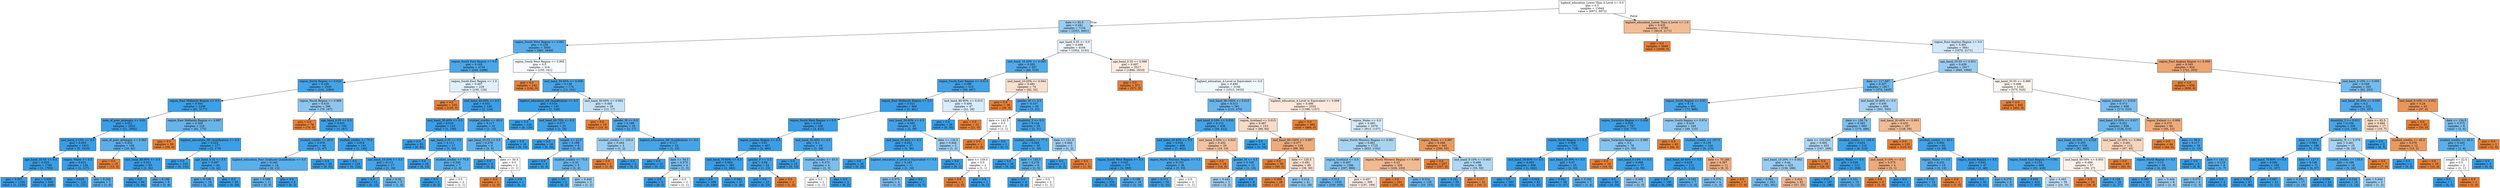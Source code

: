 digraph Tree {
node [shape=box, style="filled", color="black"] ;
0 [label="highest_education_Lower Than A Level <= 0.0\ngini = 0.5\nsamples = 13944\nvalue = [6972, 6972]", fillcolor="#e5813900"] ;
1 [label="date <= 92.5\ngini = 0.441\nsamples = 7154\nvalue = [2353, 4801]", fillcolor="#399de582"] ;
0 -> 1 [labeldistance=2.5, labelangle=45, headlabel="True"] ;
2 [label="region_South West Region <= 0.001\ngini = 0.228\nsamples = 3050\nvalue = [401, 2649]", fillcolor="#399de5d8"] ;
1 -> 2 ;
3 [label="region_South East Region <= 0.0\ngini = 0.164\nsamples = 2734\nvalue = [246, 2488]", fillcolor="#399de5e6"] ;
2 -> 3 ;
4 [label="region_North Region <= 0.022\ngini = 0.106\nsamples = 2505\nvalue = [141, 2364]", fillcolor="#399de5f0"] ;
3 -> 4 ;
5 [label="region_East Midlands Region <= 0.0\ngini = 0.054\nsamples = 2239\nvalue = [62, 2177]", fillcolor="#399de5f8"] ;
4 -> 5 ;
6 [label="num_of_prev_attempts <= 0.01\ngini = 0.021\nsamples = 2023\nvalue = [21, 2002]", fillcolor="#399de5fc"] ;
5 -> 6 ;
7 [label="imd_band_0-10% <= 0.5\ngini = 0.005\nsamples = 1915\nvalue = [5, 1910]", fillcolor="#399de5fe"] ;
6 -> 7 ;
8 [label="age_band_35-55 <= 0.5\ngini = 0.003\nsamples = 1786\nvalue = [3, 1783]", fillcolor="#399de5ff"] ;
7 -> 8 ;
9 [label="gini = 0.001\nsamples = 1336\nvalue = [1, 1335]", fillcolor="#399de5ff"] ;
8 -> 9 ;
10 [label="gini = 0.009\nsamples = 450\nvalue = [2, 448]", fillcolor="#399de5fe"] ;
8 -> 10 ;
11 [label="region_Wales <= 0.5\ngini = 0.031\nsamples = 129\nvalue = [2, 127]", fillcolor="#399de5fb"] ;
7 -> 11 ;
12 [label="gini = 0.016\nsamples = 122\nvalue = [1, 121]", fillcolor="#399de5fd"] ;
11 -> 12 ;
13 [label="gini = 0.245\nsamples = 7\nvalue = [1, 6]", fillcolor="#399de5d4"] ;
11 -> 13 ;
14 [label="num_of_prev_attempts <= 0.983\ngini = 0.252\nsamples = 108\nvalue = [16, 92]", fillcolor="#399de5d3"] ;
6 -> 14 ;
15 [label="gini = 0.0\nsamples = 15\nvalue = [15, 0]", fillcolor="#e58139ff"] ;
14 -> 15 ;
16 [label="imd_band_80-90% <= 0.5\ngini = 0.021\nsamples = 93\nvalue = [1, 92]", fillcolor="#399de5fc"] ;
14 -> 16 ;
17 [label="gini = 0.0\nsamples = 84\nvalue = [0, 84]", fillcolor="#399de5ff"] ;
16 -> 17 ;
18 [label="gini = 0.198\nsamples = 9\nvalue = [1, 8]", fillcolor="#399de5df"] ;
16 -> 18 ;
19 [label="region_East Midlands Region <= 0.987\ngini = 0.308\nsamples = 216\nvalue = [41, 175]", fillcolor="#399de5c3"] ;
5 -> 19 ;
20 [label="gini = 0.0\nsamples = 39\nvalue = [39, 0]", fillcolor="#e58139ff"] ;
19 -> 20 ;
21 [label="highest_education_HE Qualification <= 0.5\ngini = 0.022\nsamples = 177\nvalue = [2, 175]", fillcolor="#399de5fc"] ;
19 -> 21 ;
22 [label="gini = 0.0\nsamples = 133\nvalue = [0, 133]", fillcolor="#399de5ff"] ;
21 -> 22 ;
23 [label="age_band_0-35 <= 0.5\ngini = 0.087\nsamples = 44\nvalue = [2, 42]", fillcolor="#399de5f3"] ;
21 -> 23 ;
24 [label="gini = 0.198\nsamples = 18\nvalue = [2, 16]", fillcolor="#399de5df"] ;
23 -> 24 ;
25 [label="gini = 0.0\nsamples = 26\nvalue = [0, 26]", fillcolor="#399de5ff"] ;
23 -> 25 ;
26 [label="region_North Region <= 0.989\ngini = 0.418\nsamples = 266\nvalue = [79, 187]", fillcolor="#399de593"] ;
4 -> 26 ;
27 [label="gini = 0.0\nsamples = 76\nvalue = [76, 0]", fillcolor="#e58139ff"] ;
26 -> 27 ;
28 [label="age_band_0-35 <= 0.5\ngini = 0.031\nsamples = 190\nvalue = [3, 187]", fillcolor="#399de5fb"] ;
26 -> 28 ;
29 [label="studied_credits <= 45.0\ngini = 0.078\nsamples = 49\nvalue = [2, 47]", fillcolor="#399de5f4"] ;
28 -> 29 ;
30 [label="highest_education_Post Graduate Qualification <= 0.5\ngini = 0.245\nsamples = 14\nvalue = [2, 12]", fillcolor="#399de5d4"] ;
29 -> 30 ;
31 [label="gini = 0.298\nsamples = 11\nvalue = [2, 9]", fillcolor="#399de5c6"] ;
30 -> 31 ;
32 [label="gini = 0.0\nsamples = 3\nvalue = [0, 3]", fillcolor="#399de5ff"] ;
30 -> 32 ;
33 [label="gini = 0.0\nsamples = 35\nvalue = [0, 35]", fillcolor="#399de5ff"] ;
29 -> 33 ;
34 [label="studied_credits <= 75.0\ngini = 0.014\nsamples = 141\nvalue = [1, 140]", fillcolor="#399de5fd"] ;
28 -> 34 ;
35 [label="gini = 0.0\nsamples = 124\nvalue = [0, 124]", fillcolor="#399de5ff"] ;
34 -> 35 ;
36 [label="imd_band_10-20% <= 0.5\ngini = 0.111\nsamples = 17\nvalue = [1, 16]", fillcolor="#399de5ef"] ;
34 -> 36 ;
37 [label="gini = 0.0\nsamples = 12\nvalue = [0, 12]", fillcolor="#399de5ff"] ;
36 -> 37 ;
38 [label="gini = 0.32\nsamples = 5\nvalue = [1, 4]", fillcolor="#399de5bf"] ;
36 -> 38 ;
39 [label="region_South East Region <= 1.0\ngini = 0.497\nsamples = 229\nvalue = [105, 124]", fillcolor="#399de527"] ;
3 -> 39 ;
40 [label="gini = 0.0\nsamples = 103\nvalue = [103, 0]", fillcolor="#e58139ff"] ;
39 -> 40 ;
41 [label="imd_band_40-50% <= 0.5\ngini = 0.031\nsamples = 126\nvalue = [2, 124]", fillcolor="#399de5fb"] ;
39 -> 41 ;
42 [label="imd_band_30-40% <= 0.5\ngini = 0.018\nsamples = 110\nvalue = [1, 109]", fillcolor="#399de5fd"] ;
41 -> 42 ;
43 [label="gini = 0.0\nsamples = 93\nvalue = [0, 93]", fillcolor="#399de5ff"] ;
42 -> 43 ;
44 [label="age_band_0-35 <= 0.5\ngini = 0.111\nsamples = 17\nvalue = [1, 16]", fillcolor="#399de5ef"] ;
42 -> 44 ;
45 [label="gini = 0.0\nsamples = 10\nvalue = [0, 10]", fillcolor="#399de5ff"] ;
44 -> 45 ;
46 [label="studied_credits <= 75.0\ngini = 0.245\nsamples = 7\nvalue = [1, 6]", fillcolor="#399de5d4"] ;
44 -> 46 ;
47 [label="gini = 0.0\nsamples = 5\nvalue = [0, 5]", fillcolor="#399de5ff"] ;
46 -> 47 ;
48 [label="gini = 0.5\nsamples = 2\nvalue = [1, 1]", fillcolor="#e5813900"] ;
46 -> 48 ;
49 [label="studied_credits <= 45.0\ngini = 0.117\nsamples = 16\nvalue = [1, 15]", fillcolor="#399de5ee"] ;
41 -> 49 ;
50 [label="age_band_35-55 <= 0.5\ngini = 0.278\nsamples = 6\nvalue = [1, 5]", fillcolor="#399de5cc"] ;
49 -> 50 ;
51 [label="gini = 0.0\nsamples = 4\nvalue = [0, 4]", fillcolor="#399de5ff"] ;
50 -> 51 ;
52 [label="date <= 50.5\ngini = 0.5\nsamples = 2\nvalue = [1, 1]", fillcolor="#e5813900"] ;
50 -> 52 ;
53 [label="gini = 0.0\nsamples = 1\nvalue = [1, 0]", fillcolor="#e58139ff"] ;
52 -> 53 ;
54 [label="gini = 0.0\nsamples = 1\nvalue = [0, 1]", fillcolor="#399de5ff"] ;
52 -> 54 ;
55 [label="gini = 0.0\nsamples = 10\nvalue = [0, 10]", fillcolor="#399de5ff"] ;
49 -> 55 ;
56 [label="region_South West Region <= 0.995\ngini = 0.5\nsamples = 316\nvalue = [155, 161]", fillcolor="#399de50a"] ;
2 -> 56 ;
57 [label="gini = 0.0\nsamples = 142\nvalue = [142, 0]", fillcolor="#e58139ff"] ;
56 -> 57 ;
58 [label="imd_band_50-60% <= 0.008\ngini = 0.138\nsamples = 174\nvalue = [13, 161]", fillcolor="#399de5ea"] ;
56 -> 58 ;
59 [label="highest_education_HE Qualification <= 0.5\ngini = 0.014\nsamples = 145\nvalue = [1, 144]", fillcolor="#399de5fd"] ;
58 -> 59 ;
60 [label="gini = 0.0\nsamples = 120\nvalue = [0, 120]", fillcolor="#399de5ff"] ;
59 -> 60 ;
61 [label="imd_band_60-70% <= 0.5\ngini = 0.077\nsamples = 25\nvalue = [1, 24]", fillcolor="#399de5f4"] ;
59 -> 61 ;
62 [label="gini = 0.0\nsamples = 16\nvalue = [0, 16]", fillcolor="#399de5ff"] ;
61 -> 62 ;
63 [label="weight <= 22.0\ngini = 0.198\nsamples = 9\nvalue = [1, 8]", fillcolor="#399de5df"] ;
61 -> 63 ;
64 [label="gini = 0.0\nsamples = 4\nvalue = [0, 4]", fillcolor="#399de5ff"] ;
63 -> 64 ;
65 [label="studied_credits <= 75.0\ngini = 0.32\nsamples = 5\nvalue = [1, 4]", fillcolor="#399de5bf"] ;
63 -> 65 ;
66 [label="gini = 0.0\nsamples = 2\nvalue = [0, 2]", fillcolor="#399de5ff"] ;
65 -> 66 ;
67 [label="gini = 0.444\nsamples = 3\nvalue = [1, 2]", fillcolor="#399de57f"] ;
65 -> 67 ;
68 [label="imd_band_50-60% <= 0.992\ngini = 0.485\nsamples = 29\nvalue = [12, 17]", fillcolor="#399de54b"] ;
58 -> 68 ;
69 [label="gini = 0.0\nsamples = 10\nvalue = [10, 0]", fillcolor="#e58139ff"] ;
68 -> 69 ;
70 [label="gender_M <= 0.5\ngini = 0.188\nsamples = 19\nvalue = [2, 17]", fillcolor="#399de5e1"] ;
68 -> 70 ;
71 [label="studied_credits <= 105.0\ngini = 0.444\nsamples = 3\nvalue = [1, 2]", fillcolor="#399de57f"] ;
70 -> 71 ;
72 [label="gini = 0.0\nsamples = 1\nvalue = [1, 0]", fillcolor="#e58139ff"] ;
71 -> 72 ;
73 [label="gini = 0.0\nsamples = 2\nvalue = [0, 2]", fillcolor="#399de5ff"] ;
71 -> 73 ;
74 [label="highest_education_HE Qualification <= 0.5\ngini = 0.117\nsamples = 16\nvalue = [1, 15]", fillcolor="#399de5ee"] ;
70 -> 74 ;
75 [label="gini = 0.0\nsamples = 12\nvalue = [0, 12]", fillcolor="#399de5ff"] ;
74 -> 75 ;
76 [label="date <= 50.5\ngini = 0.375\nsamples = 4\nvalue = [1, 3]", fillcolor="#399de5aa"] ;
74 -> 76 ;
77 [label="gini = 0.0\nsamples = 2\nvalue = [0, 2]", fillcolor="#399de5ff"] ;
76 -> 77 ;
78 [label="gini = 0.5\nsamples = 2\nvalue = [1, 1]", fillcolor="#e5813900"] ;
76 -> 78 ;
79 [label="age_band_0-35 <= 0.0\ngini = 0.499\nsamples = 4104\nvalue = [1952, 2152]", fillcolor="#399de518"] ;
1 -> 79 ;
80 [label="imd_band_10-20% <= 0.005\ngini = 0.205\nsamples = 587\nvalue = [68, 519]", fillcolor="#399de5de"] ;
79 -> 80 ;
81 [label="region_South East Region <= 0.013\ngini = 0.096\nsamples = 513\nvalue = [26, 487]", fillcolor="#399de5f1"] ;
80 -> 81 ;
82 [label="region_East Midlands Region <= 0.5\ngini = 0.021\nsamples = 466\nvalue = [5, 461]", fillcolor="#399de5fc"] ;
81 -> 82 ;
83 [label="region_South West Region <= 0.5\ngini = 0.014\nsamples = 426\nvalue = [3, 423]", fillcolor="#399de5fd"] ;
82 -> 83 ;
84 [label="region_London Region <= 0.5\ngini = 0.01\nsamples = 407\nvalue = [2, 405]", fillcolor="#399de5fe"] ;
83 -> 84 ;
85 [label="imd_band_70-80% <= 0.5\ngini = 0.005\nsamples = 383\nvalue = [1, 382]", fillcolor="#399de5fe"] ;
84 -> 85 ;
86 [label="gini = 0.0\nsamples = 336\nvalue = [0, 336]", fillcolor="#399de5ff"] ;
85 -> 86 ;
87 [label="gini = 0.042\nsamples = 47\nvalue = [1, 46]", fillcolor="#399de5f9"] ;
85 -> 87 ;
88 [label="gender_F <= 0.5\ngini = 0.08\nsamples = 24\nvalue = [1, 23]", fillcolor="#399de5f4"] ;
84 -> 88 ;
89 [label="gini = 0.0\nsamples = 23\nvalue = [0, 23]", fillcolor="#399de5ff"] ;
88 -> 89 ;
90 [label="gini = 0.0\nsamples = 1\nvalue = [1, 0]", fillcolor="#e58139ff"] ;
88 -> 90 ;
91 [label="imd_band_30-40% <= 0.5\ngini = 0.1\nsamples = 19\nvalue = [1, 18]", fillcolor="#399de5f1"] ;
83 -> 91 ;
92 [label="gini = 0.0\nsamples = 15\nvalue = [0, 15]", fillcolor="#399de5ff"] ;
91 -> 92 ;
93 [label="studied_credits <= 45.0\ngini = 0.375\nsamples = 4\nvalue = [1, 3]", fillcolor="#399de5aa"] ;
91 -> 93 ;
94 [label="gini = 0.5\nsamples = 2\nvalue = [1, 1]", fillcolor="#e5813900"] ;
93 -> 94 ;
95 [label="gini = 0.0\nsamples = 2\nvalue = [0, 2]", fillcolor="#399de5ff"] ;
93 -> 95 ;
96 [label="imd_band_50-60% <= 0.5\ngini = 0.095\nsamples = 40\nvalue = [2, 38]", fillcolor="#399de5f2"] ;
82 -> 96 ;
97 [label="imd_band_30-40% <= 0.5\ngini = 0.053\nsamples = 37\nvalue = [1, 36]", fillcolor="#399de5f8"] ;
96 -> 97 ;
98 [label="gini = 0.0\nsamples = 26\nvalue = [0, 26]", fillcolor="#399de5ff"] ;
97 -> 98 ;
99 [label="highest_education_A Level or Equivalent <= 0.5\ngini = 0.165\nsamples = 11\nvalue = [1, 10]", fillcolor="#399de5e6"] ;
97 -> 99 ;
100 [label="gini = 0.375\nsamples = 4\nvalue = [1, 3]", fillcolor="#399de5aa"] ;
99 -> 100 ;
101 [label="gini = 0.0\nsamples = 7\nvalue = [0, 7]", fillcolor="#399de5ff"] ;
99 -> 101 ;
102 [label="date <= 134.5\ngini = 0.444\nsamples = 3\nvalue = [1, 2]", fillcolor="#399de57f"] ;
96 -> 102 ;
103 [label="gini = 0.0\nsamples = 1\nvalue = [0, 1]", fillcolor="#399de5ff"] ;
102 -> 103 ;
104 [label="date <= 159.0\ngini = 0.5\nsamples = 2\nvalue = [1, 1]", fillcolor="#e5813900"] ;
102 -> 104 ;
105 [label="gini = 0.0\nsamples = 1\nvalue = [1, 0]", fillcolor="#e58139ff"] ;
104 -> 105 ;
106 [label="gini = 0.0\nsamples = 1\nvalue = [0, 1]", fillcolor="#399de5ff"] ;
104 -> 106 ;
107 [label="imd_band_80-90% <= 0.013\ngini = 0.494\nsamples = 47\nvalue = [21, 26]", fillcolor="#399de531"] ;
81 -> 107 ;
108 [label="gini = 0.0\nsamples = 26\nvalue = [0, 26]", fillcolor="#399de5ff"] ;
107 -> 108 ;
109 [label="gini = 0.0\nsamples = 21\nvalue = [21, 0]", fillcolor="#e58139ff"] ;
107 -> 109 ;
110 [label="imd_band_10-20% <= 0.944\ngini = 0.491\nsamples = 74\nvalue = [42, 32]", fillcolor="#e581393d"] ;
80 -> 110 ;
111 [label="gini = 0.0\nsamples = 39\nvalue = [39, 0]", fillcolor="#e58139ff"] ;
110 -> 111 ;
112 [label="gender_M <= 0.5\ngini = 0.157\nsamples = 35\nvalue = [3, 32]", fillcolor="#399de5e7"] ;
110 -> 112 ;
113 [label="date <= 141.5\ngini = 0.5\nsamples = 2\nvalue = [1, 1]", fillcolor="#e5813900"] ;
112 -> 113 ;
114 [label="gini = 0.0\nsamples = 1\nvalue = [1, 0]", fillcolor="#e58139ff"] ;
113 -> 114 ;
115 [label="gini = 0.0\nsamples = 1\nvalue = [0, 1]", fillcolor="#399de5ff"] ;
113 -> 115 ;
116 [label="disability_Y <= 0.5\ngini = 0.114\nsamples = 33\nvalue = [2, 31]", fillcolor="#399de5ef"] ;
112 -> 116 ;
117 [label="studied_credits <= 77.5\ngini = 0.064\nsamples = 30\nvalue = [1, 29]", fillcolor="#399de5f6"] ;
116 -> 117 ;
118 [label="gini = 0.0\nsamples = 24\nvalue = [0, 24]", fillcolor="#399de5ff"] ;
117 -> 118 ;
119 [label="date <= 155.5\ngini = 0.278\nsamples = 6\nvalue = [1, 5]", fillcolor="#399de5cc"] ;
117 -> 119 ;
120 [label="gini = 0.0\nsamples = 4\nvalue = [0, 4]", fillcolor="#399de5ff"] ;
119 -> 120 ;
121 [label="gini = 0.5\nsamples = 2\nvalue = [1, 1]", fillcolor="#e5813900"] ;
119 -> 121 ;
122 [label="date <= 141.5\ngini = 0.444\nsamples = 3\nvalue = [1, 2]", fillcolor="#399de57f"] ;
116 -> 122 ;
123 [label="gini = 0.0\nsamples = 2\nvalue = [0, 2]", fillcolor="#399de5ff"] ;
122 -> 123 ;
124 [label="gini = 0.0\nsamples = 1\nvalue = [1, 0]", fillcolor="#e58139ff"] ;
122 -> 124 ;
125 [label="age_band_0-35 <= 0.998\ngini = 0.497\nsamples = 3517\nvalue = [1884, 1633]", fillcolor="#e5813922"] ;
79 -> 125 ;
126 [label="gini = 0.0\nsamples = 371\nvalue = [371, 0]", fillcolor="#e58139ff"] ;
125 -> 126 ;
127 [label="highest_education_A Level or Equivalent <= 0.0\ngini = 0.499\nsamples = 3146\nvalue = [1513, 1633]", fillcolor="#399de513"] ;
125 -> 127 ;
128 [label="imd_band_90-100% <= 0.015\ngini = 0.313\nsamples = 591\nvalue = [115, 476]", fillcolor="#399de5c1"] ;
127 -> 128 ;
129 [label="imd_band_0-10% <= 0.035\ngini = 0.112\nsamples = 438\nvalue = [26, 412]", fillcolor="#399de5ef"] ;
128 -> 129 ;
130 [label="imd_band_30-40% <= 0.5\ngini = 0.034\nsamples = 409\nvalue = [7, 402]", fillcolor="#399de5fb"] ;
129 -> 130 ;
131 [label="region_South West Region <= 0.5\ngini = 0.021\nsamples = 373\nvalue = [4, 369]", fillcolor="#399de5fc"] ;
130 -> 131 ;
132 [label="gini = 0.011\nsamples = 355\nvalue = [2, 353]", fillcolor="#399de5fe"] ;
131 -> 132 ;
133 [label="gini = 0.198\nsamples = 18\nvalue = [2, 16]", fillcolor="#399de5df"] ;
131 -> 133 ;
134 [label="region_North Western Region <= 0.5\ngini = 0.153\nsamples = 36\nvalue = [3, 33]", fillcolor="#399de5e8"] ;
130 -> 134 ;
135 [label="gini = 0.111\nsamples = 34\nvalue = [2, 32]", fillcolor="#399de5ef"] ;
134 -> 135 ;
136 [label="gini = 0.5\nsamples = 2\nvalue = [1, 1]", fillcolor="#e5813900"] ;
134 -> 136 ;
137 [label="imd_band_0-10% <= 0.925\ngini = 0.452\nsamples = 29\nvalue = [19, 10]", fillcolor="#e5813979"] ;
129 -> 137 ;
138 [label="gini = 0.0\nsamples = 18\nvalue = [18, 0]", fillcolor="#e58139ff"] ;
137 -> 138 ;
139 [label="gender_M <= 0.5\ngini = 0.165\nsamples = 11\nvalue = [1, 10]", fillcolor="#399de5e6"] ;
137 -> 139 ;
140 [label="gini = 0.444\nsamples = 3\nvalue = [1, 2]", fillcolor="#399de57f"] ;
139 -> 140 ;
141 [label="gini = 0.0\nsamples = 8\nvalue = [0, 8]", fillcolor="#399de5ff"] ;
139 -> 141 ;
142 [label="region_Scotland <= 0.015\ngini = 0.487\nsamples = 153\nvalue = [89, 64]", fillcolor="#e5813948"] ;
128 -> 142 ;
143 [label="gini = 0.0\nsamples = 34\nvalue = [0, 34]", fillcolor="#399de5ff"] ;
142 -> 143 ;
144 [label="imd_band_90-100% <= 0.997\ngini = 0.377\nsamples = 119\nvalue = [89, 30]", fillcolor="#e58139a9"] ;
142 -> 144 ;
145 [label="gini = 0.0\nsamples = 50\nvalue = [50, 0]", fillcolor="#e58139ff"] ;
144 -> 145 ;
146 [label="date <= 120.5\ngini = 0.491\nsamples = 69\nvalue = [39, 30]", fillcolor="#e581393b"] ;
144 -> 146 ;
147 [label="gini = 0.069\nsamples = 28\nvalue = [27, 1]", fillcolor="#e58139f6"] ;
146 -> 147 ;
148 [label="gini = 0.414\nsamples = 41\nvalue = [12, 29]", fillcolor="#399de595"] ;
146 -> 148 ;
149 [label="highest_education_A Level or Equivalent <= 0.998\ngini = 0.496\nsamples = 2555\nvalue = [1398, 1157]", fillcolor="#e581392c"] ;
127 -> 149 ;
150 [label="gini = 0.0\nsamples = 485\nvalue = [485, 0]", fillcolor="#e58139ff"] ;
149 -> 150 ;
151 [label="region_Wales <= 0.0\ngini = 0.493\nsamples = 2070\nvalue = [913, 1157]", fillcolor="#399de536"] ;
149 -> 151 ;
152 [label="region_North Western Region <= 0.001\ngini = 0.461\nsamples = 1725\nvalue = [623, 1102]", fillcolor="#399de56f"] ;
151 -> 152 ;
153 [label="region_Scotland <= 0.0\ngini = 0.407\nsamples = 1396\nvalue = [397, 999]", fillcolor="#399de59a"] ;
152 -> 153 ;
154 [label="gini = 0.313\nsamples = 1030\nvalue = [200, 830]", fillcolor="#399de5c2"] ;
153 -> 154 ;
155 [label="gini = 0.497\nsamples = 366\nvalue = [197, 169]", fillcolor="#e5813924"] ;
153 -> 155 ;
156 [label="region_North Western Region <= 0.999\ngini = 0.43\nsamples = 329\nvalue = [226, 103]", fillcolor="#e581398b"] ;
152 -> 156 ;
157 [label="gini = 0.0\nsamples = 201\nvalue = [201, 0]", fillcolor="#e58139ff"] ;
156 -> 157 ;
158 [label="gini = 0.314\nsamples = 128\nvalue = [25, 103]", fillcolor="#399de5c1"] ;
156 -> 158 ;
159 [label="region_Wales <= 0.997\ngini = 0.268\nsamples = 345\nvalue = [290, 55]", fillcolor="#e58139cf"] ;
151 -> 159 ;
160 [label="gini = 0.0\nsamples = 257\nvalue = [257, 0]", fillcolor="#e58139ff"] ;
159 -> 160 ;
161 [label="imd_band_0-10% <= 0.003\ngini = 0.469\nsamples = 88\nvalue = [33, 55]", fillcolor="#399de566"] ;
159 -> 161 ;
162 [label="gini = 0.101\nsamples = 56\nvalue = [3, 53]", fillcolor="#399de5f1"] ;
161 -> 162 ;
163 [label="gini = 0.117\nsamples = 32\nvalue = [30, 2]", fillcolor="#e58139ee"] ;
161 -> 163 ;
164 [label="highest_education_Lower Than A Level <= 1.0\ngini = 0.435\nsamples = 6790\nvalue = [4619, 2171]", fillcolor="#e5813987"] ;
0 -> 164 [labeldistance=2.5, labelangle=-45, headlabel="False"] ;
165 [label="gini = 0.0\nsamples = 2949\nvalue = [2949, 0]", fillcolor="#e58139ff"] ;
164 -> 165 ;
166 [label="region_East Anglian Region <= 0.0\ngini = 0.491\nsamples = 3841\nvalue = [1670, 2171]", fillcolor="#399de53b"] ;
164 -> 166 ;
167 [label="age_band_35-55 <= 0.001\ngini = 0.439\nsamples = 2917\nvalue = [949, 1968]", fillcolor="#399de584"] ;
166 -> 167 ;
168 [label="date <= 117.587\ngini = 0.327\nsamples = 1817\nvalue = [374, 1443]", fillcolor="#399de5bd"] ;
167 -> 168 ;
169 [label="region_South Region <= 0.01\ngini = 0.14\nsamples = 961\nvalue = [73, 888]", fillcolor="#399de5ea"] ;
168 -> 169 ;
170 [label="region_Yorkshire Region <= 0.006\ngini = 0.058\nsamples = 797\nvalue = [24, 773]", fillcolor="#399de5f7"] ;
169 -> 170 ;
171 [label="region_North Region <= 0.5\ngini = 0.008\nsamples = 721\nvalue = [3, 718]", fillcolor="#399de5fe"] ;
170 -> 171 ;
172 [label="imd_band_50-60% <= 0.5\ngini = 0.003\nsamples = 666\nvalue = [1, 665]", fillcolor="#399de5ff"] ;
171 -> 172 ;
173 [label="gini = 0.0\nsamples = 583\nvalue = [0, 583]", fillcolor="#399de5ff"] ;
172 -> 173 ;
174 [label="gini = 0.024\nsamples = 83\nvalue = [1, 82]", fillcolor="#399de5fc"] ;
172 -> 174 ;
175 [label="imd_band_20-30% <= 0.5\ngini = 0.07\nsamples = 55\nvalue = [2, 53]", fillcolor="#399de5f5"] ;
171 -> 175 ;
176 [label="gini = 0.041\nsamples = 48\nvalue = [1, 47]", fillcolor="#399de5fa"] ;
175 -> 176 ;
177 [label="gini = 0.245\nsamples = 7\nvalue = [1, 6]", fillcolor="#399de5d4"] ;
175 -> 177 ;
178 [label="region_Yorkshire Region <= 0.985\ngini = 0.4\nsamples = 76\nvalue = [21, 55]", fillcolor="#399de59e"] ;
170 -> 178 ;
179 [label="gini = 0.0\nsamples = 19\nvalue = [19, 0]", fillcolor="#e58139ff"] ;
178 -> 179 ;
180 [label="imd_band_0-10% <= 0.5\ngini = 0.068\nsamples = 57\nvalue = [2, 55]", fillcolor="#399de5f6"] ;
178 -> 180 ;
181 [label="gini = 0.0\nsamples = 50\nvalue = [0, 50]", fillcolor="#399de5ff"] ;
180 -> 181 ;
182 [label="gini = 0.408\nsamples = 7\nvalue = [2, 5]", fillcolor="#399de599"] ;
180 -> 182 ;
183 [label="region_South Region <= 0.974\ngini = 0.419\nsamples = 164\nvalue = [49, 115]", fillcolor="#399de592"] ;
169 -> 183 ;
184 [label="gini = 0.0\nsamples = 40\nvalue = [40, 0]", fillcolor="#e58139ff"] ;
183 -> 184 ;
185 [label="studied_credits <= 157.5\ngini = 0.135\nsamples = 124\nvalue = [9, 115]", fillcolor="#399de5eb"] ;
183 -> 185 ;
186 [label="imd_band_40-50% <= 0.5\ngini = 0.018\nsamples = 113\nvalue = [1, 112]", fillcolor="#399de5fd"] ;
185 -> 186 ;
187 [label="gini = 0.0\nsamples = 106\nvalue = [0, 106]", fillcolor="#399de5ff"] ;
186 -> 187 ;
188 [label="gini = 0.245\nsamples = 7\nvalue = [1, 6]", fillcolor="#399de5d4"] ;
186 -> 188 ;
189 [label="date <= 73.285\ngini = 0.397\nsamples = 11\nvalue = [8, 3]", fillcolor="#e581399f"] ;
185 -> 189 ;
190 [label="gini = 0.375\nsamples = 4\nvalue = [1, 3]", fillcolor="#399de5aa"] ;
189 -> 190 ;
191 [label="gini = 0.0\nsamples = 7\nvalue = [7, 0]", fillcolor="#e58139ff"] ;
189 -> 191 ;
192 [label="imd_band_30-40% <= 0.0\ngini = 0.456\nsamples = 856\nvalue = [301, 555]", fillcolor="#399de575"] ;
168 -> 192 ;
193 [label="date <= 158.74\ngini = 0.383\nsamples = 669\nvalue = [173, 496]", fillcolor="#399de5a6"] ;
192 -> 193 ;
194 [label="date <= 152.034\ngini = 0.465\nsamples = 453\nvalue = [167, 286]", fillcolor="#399de56a"] ;
193 -> 194 ;
195 [label="imd_band_10-20% <= 0.002\ngini = 0.44\nsamples = 425\nvalue = [139, 286]", fillcolor="#399de583"] ;
194 -> 195 ;
196 [label="gini = 0.364\nsamples = 343\nvalue = [82, 261]", fillcolor="#399de5af"] ;
195 -> 196 ;
197 [label="gini = 0.424\nsamples = 82\nvalue = [57, 25]", fillcolor="#e581398f"] ;
195 -> 197 ;
198 [label="gini = 0.0\nsamples = 28\nvalue = [28, 0]", fillcolor="#e58139ff"] ;
194 -> 198 ;
199 [label="studied_credits <= 165.0\ngini = 0.054\nsamples = 216\nvalue = [6, 210]", fillcolor="#399de5f8"] ;
193 -> 199 ;
200 [label="region_Wales <= 0.5\ngini = 0.028\nsamples = 212\nvalue = [3, 209]", fillcolor="#399de5fb"] ;
199 -> 200 ;
201 [label="gini = 0.01\nsamples = 197\nvalue = [1, 196]", fillcolor="#399de5fe"] ;
200 -> 201 ;
202 [label="gini = 0.231\nsamples = 15\nvalue = [2, 13]", fillcolor="#399de5d8"] ;
200 -> 202 ;
203 [label="imd_band_0-10% <= 0.5\ngini = 0.375\nsamples = 4\nvalue = [3, 1]", fillcolor="#e58139aa"] ;
199 -> 203 ;
204 [label="gini = 0.0\nsamples = 3\nvalue = [3, 0]", fillcolor="#e58139ff"] ;
203 -> 204 ;
205 [label="gini = 0.0\nsamples = 1\nvalue = [0, 1]", fillcolor="#399de5ff"] ;
203 -> 205 ;
206 [label="imd_band_30-40% <= 0.993\ngini = 0.432\nsamples = 187\nvalue = [128, 59]", fillcolor="#e5813989"] ;
192 -> 206 ;
207 [label="gini = 0.0\nsamples = 125\nvalue = [125, 0]", fillcolor="#e58139ff"] ;
206 -> 207 ;
208 [label="studied_credits <= 45.0\ngini = 0.092\nsamples = 62\nvalue = [3, 59]", fillcolor="#399de5f2"] ;
206 -> 208 ;
209 [label="region_Wales <= 0.5\ngini = 0.231\nsamples = 15\nvalue = [2, 13]", fillcolor="#399de5d8"] ;
208 -> 209 ;
210 [label="gini = 0.133\nsamples = 14\nvalue = [1, 13]", fillcolor="#399de5eb"] ;
209 -> 210 ;
211 [label="gini = 0.0\nsamples = 1\nvalue = [1, 0]", fillcolor="#e58139ff"] ;
209 -> 211 ;
212 [label="region_South Region <= 0.5\ngini = 0.042\nsamples = 47\nvalue = [1, 46]", fillcolor="#399de5f9"] ;
208 -> 212 ;
213 [label="gini = 0.0\nsamples = 41\nvalue = [0, 41]", fillcolor="#399de5ff"] ;
212 -> 213 ;
214 [label="gini = 0.278\nsamples = 6\nvalue = [1, 5]", fillcolor="#399de5cc"] ;
212 -> 214 ;
215 [label="age_band_35-55 <= 0.999\ngini = 0.499\nsamples = 1100\nvalue = [575, 525]", fillcolor="#e5813916"] ;
167 -> 215 ;
216 [label="gini = 0.0\nsamples = 402\nvalue = [402, 0]", fillcolor="#e58139ff"] ;
215 -> 216 ;
217 [label="region_Ireland <= 0.016\ngini = 0.373\nsamples = 698\nvalue = [173, 525]", fillcolor="#399de5ab"] ;
215 -> 217 ;
218 [label="imd_band_10-20% <= 0.017\ngini = 0.321\nsamples = 638\nvalue = [128, 510]", fillcolor="#399de5bf"] ;
217 -> 218 ;
219 [label="imd_band_40-50% <= 0.028\ngini = 0.205\nsamples = 526\nvalue = [61, 465]", fillcolor="#399de5de"] ;
218 -> 219 ;
220 [label="region_South East Region <= 0.001\ngini = 0.123\nsamples = 469\nvalue = [31, 438]", fillcolor="#399de5ed"] ;
219 -> 220 ;
221 [label="gini = 0.034\nsamples = 410\nvalue = [7, 403]", fillcolor="#399de5fb"] ;
220 -> 221 ;
222 [label="gini = 0.483\nsamples = 59\nvalue = [24, 35]", fillcolor="#399de550"] ;
220 -> 222 ;
223 [label="imd_band_40-50% <= 0.955\ngini = 0.499\nsamples = 57\nvalue = [30, 27]", fillcolor="#e5813919"] ;
219 -> 223 ;
224 [label="gini = 0.0\nsamples = 28\nvalue = [28, 0]", fillcolor="#e58139ff"] ;
223 -> 224 ;
225 [label="gini = 0.128\nsamples = 29\nvalue = [2, 27]", fillcolor="#399de5ec"] ;
223 -> 225 ;
226 [label="imd_band_10-20% <= 0.994\ngini = 0.481\nsamples = 112\nvalue = [67, 45]", fillcolor="#e5813954"] ;
218 -> 226 ;
227 [label="gini = 0.0\nsamples = 63\nvalue = [63, 0]", fillcolor="#e58139ff"] ;
226 -> 227 ;
228 [label="region_North Region <= 0.5\ngini = 0.15\nsamples = 49\nvalue = [4, 45]", fillcolor="#399de5e8"] ;
226 -> 228 ;
229 [label="gini = 0.089\nsamples = 43\nvalue = [2, 41]", fillcolor="#399de5f3"] ;
228 -> 229 ;
230 [label="gini = 0.444\nsamples = 6\nvalue = [2, 4]", fillcolor="#399de57f"] ;
228 -> 230 ;
231 [label="region_Ireland <= 0.999\ngini = 0.375\nsamples = 60\nvalue = [45, 15]", fillcolor="#e58139aa"] ;
217 -> 231 ;
232 [label="gini = 0.0\nsamples = 44\nvalue = [44, 0]", fillcolor="#e58139ff"] ;
231 -> 232 ;
233 [label="date <= 96.0\ngini = 0.117\nsamples = 16\nvalue = [1, 15]", fillcolor="#399de5ee"] ;
231 -> 233 ;
234 [label="gini = 0.0\nsamples = 8\nvalue = [0, 8]", fillcolor="#399de5ff"] ;
233 -> 234 ;
235 [label="date <= 141.5\ngini = 0.219\nsamples = 8\nvalue = [1, 7]", fillcolor="#399de5db"] ;
233 -> 235 ;
236 [label="gini = 0.375\nsamples = 4\nvalue = [1, 3]", fillcolor="#399de5aa"] ;
235 -> 236 ;
237 [label="gini = 0.0\nsamples = 4\nvalue = [0, 4]", fillcolor="#399de5ff"] ;
235 -> 237 ;
238 [label="region_East Anglian Region <= 0.999\ngini = 0.343\nsamples = 924\nvalue = [721, 203]", fillcolor="#e58139b7"] ;
166 -> 238 ;
239 [label="gini = 0.0\nsamples = 659\nvalue = [659, 0]", fillcolor="#e58139ff"] ;
238 -> 239 ;
240 [label="imd_band_0-10% <= 0.005\ngini = 0.358\nsamples = 265\nvalue = [62, 203]", fillcolor="#399de5b1"] ;
238 -> 240 ;
241 [label="imd_band_20-30% <= 0.058\ngini = 0.2\nsamples = 222\nvalue = [25, 197]", fillcolor="#399de5df"] ;
240 -> 241 ;
242 [label="disability_Y <= 0.011\ngini = 0.136\nsamples = 205\nvalue = [15, 190]", fillcolor="#399de5eb"] ;
241 -> 242 ;
243 [label="date <= 120.5\ngini = 0.064\nsamples = 180\nvalue = [6, 174]", fillcolor="#399de5f6"] ;
242 -> 243 ;
244 [label="imd_band_70-80% <= 0.5\ngini = 0.036\nsamples = 109\nvalue = [2, 107]", fillcolor="#399de5fa"] ;
243 -> 244 ;
245 [label="gini = 0.023\nsamples = 87\nvalue = [1, 86]", fillcolor="#399de5fc"] ;
244 -> 245 ;
246 [label="gini = 0.087\nsamples = 22\nvalue = [1, 21]", fillcolor="#399de5f3"] ;
244 -> 246 ;
247 [label="date <= 127.5\ngini = 0.106\nsamples = 71\nvalue = [4, 67]", fillcolor="#399de5f0"] ;
243 -> 247 ;
248 [label="gini = 0.291\nsamples = 17\nvalue = [3, 14]", fillcolor="#399de5c8"] ;
247 -> 248 ;
249 [label="gini = 0.036\nsamples = 54\nvalue = [1, 53]", fillcolor="#399de5fa"] ;
247 -> 249 ;
250 [label="disability_N <= 0.076\ngini = 0.461\nsamples = 25\nvalue = [9, 16]", fillcolor="#399de570"] ;
242 -> 250 ;
251 [label="studied_credits <= 135.0\ngini = 0.198\nsamples = 18\nvalue = [2, 16]", fillcolor="#399de5df"] ;
250 -> 251 ;
252 [label="gini = 0.124\nsamples = 15\nvalue = [1, 14]", fillcolor="#399de5ed"] ;
251 -> 252 ;
253 [label="gini = 0.444\nsamples = 3\nvalue = [1, 2]", fillcolor="#399de57f"] ;
251 -> 253 ;
254 [label="gini = 0.0\nsamples = 7\nvalue = [7, 0]", fillcolor="#e58139ff"] ;
250 -> 254 ;
255 [label="date <= 92.5\ngini = 0.484\nsamples = 17\nvalue = [10, 7]", fillcolor="#e581394d"] ;
241 -> 255 ;
256 [label="gini = 0.0\nsamples = 5\nvalue = [0, 5]", fillcolor="#399de5ff"] ;
255 -> 256 ;
257 [label="studied_credits <= 45.0\ngini = 0.278\nsamples = 12\nvalue = [10, 2]", fillcolor="#e58139cc"] ;
255 -> 257 ;
258 [label="gini = 0.0\nsamples = 2\nvalue = [0, 2]", fillcolor="#399de5ff"] ;
257 -> 258 ;
259 [label="gini = 0.0\nsamples = 10\nvalue = [10, 0]", fillcolor="#e58139ff"] ;
257 -> 259 ;
260 [label="imd_band_0-10% <= 0.952\ngini = 0.24\nsamples = 43\nvalue = [37, 6]", fillcolor="#e58139d6"] ;
240 -> 260 ;
261 [label="gini = 0.0\nsamples = 35\nvalue = [35, 0]", fillcolor="#e58139ff"] ;
260 -> 261 ;
262 [label="date <= 134.5\ngini = 0.375\nsamples = 8\nvalue = [2, 6]", fillcolor="#399de5aa"] ;
260 -> 262 ;
263 [label="studied_credits <= 45.0\ngini = 0.245\nsamples = 7\nvalue = [1, 6]", fillcolor="#399de5d4"] ;
262 -> 263 ;
264 [label="weight <= 22.0\ngini = 0.5\nsamples = 2\nvalue = [1, 1]", fillcolor="#e5813900"] ;
263 -> 264 ;
265 [label="gini = 0.0\nsamples = 1\nvalue = [0, 1]", fillcolor="#399de5ff"] ;
264 -> 265 ;
266 [label="gini = 0.0\nsamples = 1\nvalue = [1, 0]", fillcolor="#e58139ff"] ;
264 -> 266 ;
267 [label="gini = 0.0\nsamples = 5\nvalue = [0, 5]", fillcolor="#399de5ff"] ;
263 -> 267 ;
268 [label="gini = 0.0\nsamples = 1\nvalue = [1, 0]", fillcolor="#e58139ff"] ;
262 -> 268 ;
}